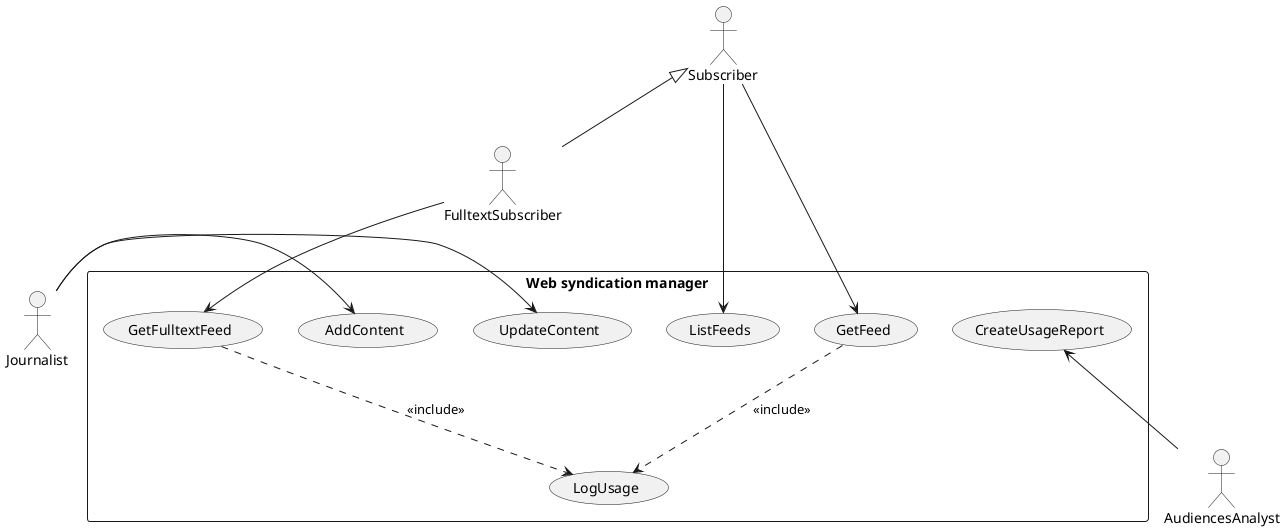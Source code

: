 @startuml

skinparam monochrome true

actor Subscriber
actor FulltextSubscriber
actor Journalist
actor AudiencesAnalyst

rectangle "Web syndication manager" {
  Subscriber <|-- FulltextSubscriber
  Subscriber --> (ListFeeds)
  Subscriber --> (GetFeed)

  FulltextSubscriber --> (GetFulltextFeed)

  Journalist -> (AddContent)
  Journalist -> (UpdateContent)

  (CreateUsageReport) <-- AudiencesAnalyst

  (GetFeed) ..> (LogUsage): <<include>>
  (GetFulltextFeed) ..> (LogUsage): <<include>>
}

@enduml

